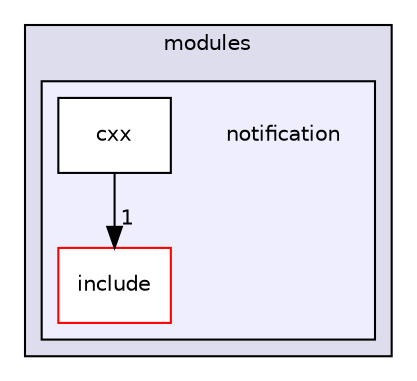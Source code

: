 digraph "notification" {
  compound=true
  node [ fontsize="10", fontname="Helvetica"];
  edge [ labelfontsize="10", labelfontname="Helvetica"];
  subgraph clusterdir_ee3c23494b4011e6a628e4900ef262df {
    graph [ bgcolor="#ddddee", pencolor="black", label="modules" fontname="Helvetica", fontsize="10", URL="dir_ee3c23494b4011e6a628e4900ef262df.html"]
  subgraph clusterdir_7acf8b7ae8c4ffea2c3526657d8aa9e1 {
    graph [ bgcolor="#eeeeff", pencolor="black", label="" URL="dir_7acf8b7ae8c4ffea2c3526657d8aa9e1.html"];
    dir_7acf8b7ae8c4ffea2c3526657d8aa9e1 [shape=plaintext label="notification"];
    dir_388909fe5271c7529692fd88c90ec476 [shape=box label="cxx" color="black" fillcolor="white" style="filled" URL="dir_388909fe5271c7529692fd88c90ec476.html"];
    dir_0fef36b10dbbe31341e861a0acbf813a [shape=box label="include" color="red" fillcolor="white" style="filled" URL="dir_0fef36b10dbbe31341e861a0acbf813a.html"];
  }
  }
  dir_388909fe5271c7529692fd88c90ec476->dir_0fef36b10dbbe31341e861a0acbf813a [headlabel="1", labeldistance=1.5 headhref="dir_000170_000171.html"];
}
